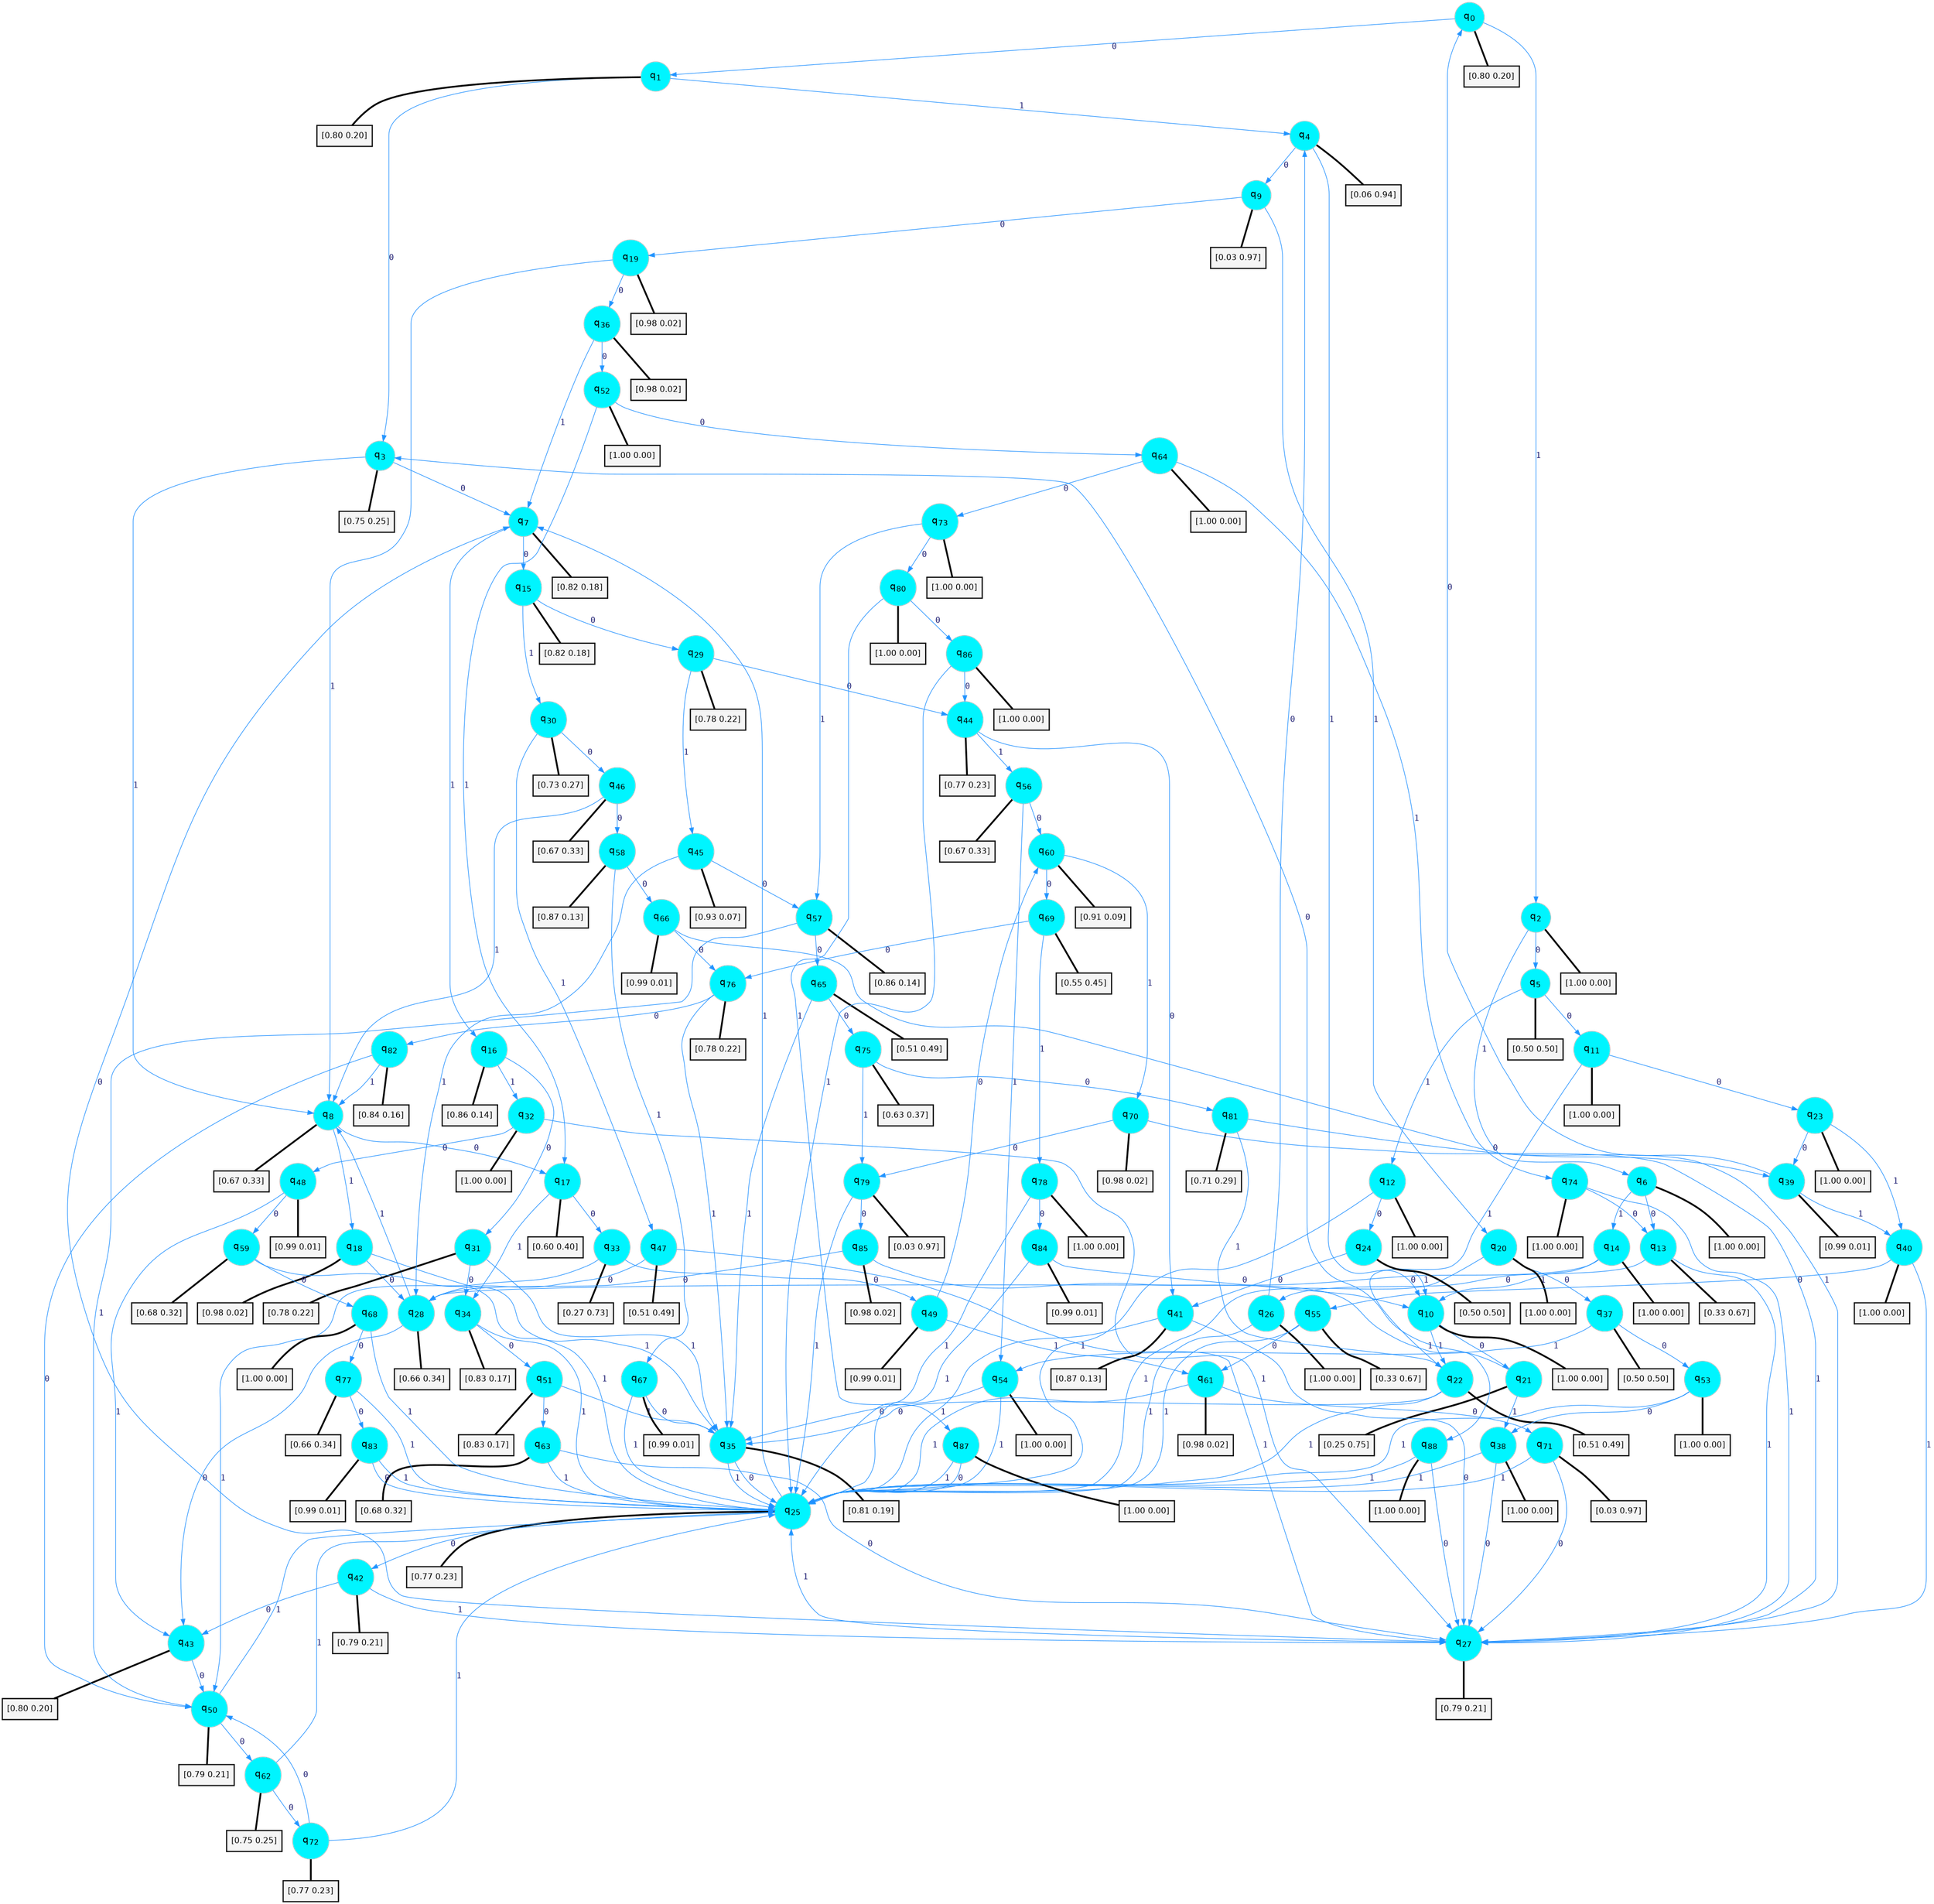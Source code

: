 digraph G {
graph [
bgcolor=transparent, dpi=300, rankdir=TD, size="40,25"];
node [
color=gray, fillcolor=turquoise1, fontcolor=black, fontname=Helvetica, fontsize=16, fontweight=bold, shape=circle, style=filled];
edge [
arrowsize=1, color=dodgerblue1, fontcolor=midnightblue, fontname=courier, fontweight=bold, penwidth=1, style=solid, weight=20];
0[label=<q<SUB>0</SUB>>];
1[label=<q<SUB>1</SUB>>];
2[label=<q<SUB>2</SUB>>];
3[label=<q<SUB>3</SUB>>];
4[label=<q<SUB>4</SUB>>];
5[label=<q<SUB>5</SUB>>];
6[label=<q<SUB>6</SUB>>];
7[label=<q<SUB>7</SUB>>];
8[label=<q<SUB>8</SUB>>];
9[label=<q<SUB>9</SUB>>];
10[label=<q<SUB>10</SUB>>];
11[label=<q<SUB>11</SUB>>];
12[label=<q<SUB>12</SUB>>];
13[label=<q<SUB>13</SUB>>];
14[label=<q<SUB>14</SUB>>];
15[label=<q<SUB>15</SUB>>];
16[label=<q<SUB>16</SUB>>];
17[label=<q<SUB>17</SUB>>];
18[label=<q<SUB>18</SUB>>];
19[label=<q<SUB>19</SUB>>];
20[label=<q<SUB>20</SUB>>];
21[label=<q<SUB>21</SUB>>];
22[label=<q<SUB>22</SUB>>];
23[label=<q<SUB>23</SUB>>];
24[label=<q<SUB>24</SUB>>];
25[label=<q<SUB>25</SUB>>];
26[label=<q<SUB>26</SUB>>];
27[label=<q<SUB>27</SUB>>];
28[label=<q<SUB>28</SUB>>];
29[label=<q<SUB>29</SUB>>];
30[label=<q<SUB>30</SUB>>];
31[label=<q<SUB>31</SUB>>];
32[label=<q<SUB>32</SUB>>];
33[label=<q<SUB>33</SUB>>];
34[label=<q<SUB>34</SUB>>];
35[label=<q<SUB>35</SUB>>];
36[label=<q<SUB>36</SUB>>];
37[label=<q<SUB>37</SUB>>];
38[label=<q<SUB>38</SUB>>];
39[label=<q<SUB>39</SUB>>];
40[label=<q<SUB>40</SUB>>];
41[label=<q<SUB>41</SUB>>];
42[label=<q<SUB>42</SUB>>];
43[label=<q<SUB>43</SUB>>];
44[label=<q<SUB>44</SUB>>];
45[label=<q<SUB>45</SUB>>];
46[label=<q<SUB>46</SUB>>];
47[label=<q<SUB>47</SUB>>];
48[label=<q<SUB>48</SUB>>];
49[label=<q<SUB>49</SUB>>];
50[label=<q<SUB>50</SUB>>];
51[label=<q<SUB>51</SUB>>];
52[label=<q<SUB>52</SUB>>];
53[label=<q<SUB>53</SUB>>];
54[label=<q<SUB>54</SUB>>];
55[label=<q<SUB>55</SUB>>];
56[label=<q<SUB>56</SUB>>];
57[label=<q<SUB>57</SUB>>];
58[label=<q<SUB>58</SUB>>];
59[label=<q<SUB>59</SUB>>];
60[label=<q<SUB>60</SUB>>];
61[label=<q<SUB>61</SUB>>];
62[label=<q<SUB>62</SUB>>];
63[label=<q<SUB>63</SUB>>];
64[label=<q<SUB>64</SUB>>];
65[label=<q<SUB>65</SUB>>];
66[label=<q<SUB>66</SUB>>];
67[label=<q<SUB>67</SUB>>];
68[label=<q<SUB>68</SUB>>];
69[label=<q<SUB>69</SUB>>];
70[label=<q<SUB>70</SUB>>];
71[label=<q<SUB>71</SUB>>];
72[label=<q<SUB>72</SUB>>];
73[label=<q<SUB>73</SUB>>];
74[label=<q<SUB>74</SUB>>];
75[label=<q<SUB>75</SUB>>];
76[label=<q<SUB>76</SUB>>];
77[label=<q<SUB>77</SUB>>];
78[label=<q<SUB>78</SUB>>];
79[label=<q<SUB>79</SUB>>];
80[label=<q<SUB>80</SUB>>];
81[label=<q<SUB>81</SUB>>];
82[label=<q<SUB>82</SUB>>];
83[label=<q<SUB>83</SUB>>];
84[label=<q<SUB>84</SUB>>];
85[label=<q<SUB>85</SUB>>];
86[label=<q<SUB>86</SUB>>];
87[label=<q<SUB>87</SUB>>];
88[label=<q<SUB>88</SUB>>];
89[label="[0.80 0.20]", shape=box,fontcolor=black, fontname=Helvetica, fontsize=14, penwidth=2, fillcolor=whitesmoke,color=black];
90[label="[0.80 0.20]", shape=box,fontcolor=black, fontname=Helvetica, fontsize=14, penwidth=2, fillcolor=whitesmoke,color=black];
91[label="[1.00 0.00]", shape=box,fontcolor=black, fontname=Helvetica, fontsize=14, penwidth=2, fillcolor=whitesmoke,color=black];
92[label="[0.75 0.25]", shape=box,fontcolor=black, fontname=Helvetica, fontsize=14, penwidth=2, fillcolor=whitesmoke,color=black];
93[label="[0.06 0.94]", shape=box,fontcolor=black, fontname=Helvetica, fontsize=14, penwidth=2, fillcolor=whitesmoke,color=black];
94[label="[0.50 0.50]", shape=box,fontcolor=black, fontname=Helvetica, fontsize=14, penwidth=2, fillcolor=whitesmoke,color=black];
95[label="[1.00 0.00]", shape=box,fontcolor=black, fontname=Helvetica, fontsize=14, penwidth=2, fillcolor=whitesmoke,color=black];
96[label="[0.82 0.18]", shape=box,fontcolor=black, fontname=Helvetica, fontsize=14, penwidth=2, fillcolor=whitesmoke,color=black];
97[label="[0.67 0.33]", shape=box,fontcolor=black, fontname=Helvetica, fontsize=14, penwidth=2, fillcolor=whitesmoke,color=black];
98[label="[0.03 0.97]", shape=box,fontcolor=black, fontname=Helvetica, fontsize=14, penwidth=2, fillcolor=whitesmoke,color=black];
99[label="[1.00 0.00]", shape=box,fontcolor=black, fontname=Helvetica, fontsize=14, penwidth=2, fillcolor=whitesmoke,color=black];
100[label="[1.00 0.00]", shape=box,fontcolor=black, fontname=Helvetica, fontsize=14, penwidth=2, fillcolor=whitesmoke,color=black];
101[label="[1.00 0.00]", shape=box,fontcolor=black, fontname=Helvetica, fontsize=14, penwidth=2, fillcolor=whitesmoke,color=black];
102[label="[0.33 0.67]", shape=box,fontcolor=black, fontname=Helvetica, fontsize=14, penwidth=2, fillcolor=whitesmoke,color=black];
103[label="[1.00 0.00]", shape=box,fontcolor=black, fontname=Helvetica, fontsize=14, penwidth=2, fillcolor=whitesmoke,color=black];
104[label="[0.82 0.18]", shape=box,fontcolor=black, fontname=Helvetica, fontsize=14, penwidth=2, fillcolor=whitesmoke,color=black];
105[label="[0.86 0.14]", shape=box,fontcolor=black, fontname=Helvetica, fontsize=14, penwidth=2, fillcolor=whitesmoke,color=black];
106[label="[0.60 0.40]", shape=box,fontcolor=black, fontname=Helvetica, fontsize=14, penwidth=2, fillcolor=whitesmoke,color=black];
107[label="[0.98 0.02]", shape=box,fontcolor=black, fontname=Helvetica, fontsize=14, penwidth=2, fillcolor=whitesmoke,color=black];
108[label="[0.98 0.02]", shape=box,fontcolor=black, fontname=Helvetica, fontsize=14, penwidth=2, fillcolor=whitesmoke,color=black];
109[label="[1.00 0.00]", shape=box,fontcolor=black, fontname=Helvetica, fontsize=14, penwidth=2, fillcolor=whitesmoke,color=black];
110[label="[0.25 0.75]", shape=box,fontcolor=black, fontname=Helvetica, fontsize=14, penwidth=2, fillcolor=whitesmoke,color=black];
111[label="[0.51 0.49]", shape=box,fontcolor=black, fontname=Helvetica, fontsize=14, penwidth=2, fillcolor=whitesmoke,color=black];
112[label="[1.00 0.00]", shape=box,fontcolor=black, fontname=Helvetica, fontsize=14, penwidth=2, fillcolor=whitesmoke,color=black];
113[label="[0.50 0.50]", shape=box,fontcolor=black, fontname=Helvetica, fontsize=14, penwidth=2, fillcolor=whitesmoke,color=black];
114[label="[0.77 0.23]", shape=box,fontcolor=black, fontname=Helvetica, fontsize=14, penwidth=2, fillcolor=whitesmoke,color=black];
115[label="[1.00 0.00]", shape=box,fontcolor=black, fontname=Helvetica, fontsize=14, penwidth=2, fillcolor=whitesmoke,color=black];
116[label="[0.79 0.21]", shape=box,fontcolor=black, fontname=Helvetica, fontsize=14, penwidth=2, fillcolor=whitesmoke,color=black];
117[label="[0.66 0.34]", shape=box,fontcolor=black, fontname=Helvetica, fontsize=14, penwidth=2, fillcolor=whitesmoke,color=black];
118[label="[0.78 0.22]", shape=box,fontcolor=black, fontname=Helvetica, fontsize=14, penwidth=2, fillcolor=whitesmoke,color=black];
119[label="[0.73 0.27]", shape=box,fontcolor=black, fontname=Helvetica, fontsize=14, penwidth=2, fillcolor=whitesmoke,color=black];
120[label="[0.78 0.22]", shape=box,fontcolor=black, fontname=Helvetica, fontsize=14, penwidth=2, fillcolor=whitesmoke,color=black];
121[label="[1.00 0.00]", shape=box,fontcolor=black, fontname=Helvetica, fontsize=14, penwidth=2, fillcolor=whitesmoke,color=black];
122[label="[0.27 0.73]", shape=box,fontcolor=black, fontname=Helvetica, fontsize=14, penwidth=2, fillcolor=whitesmoke,color=black];
123[label="[0.83 0.17]", shape=box,fontcolor=black, fontname=Helvetica, fontsize=14, penwidth=2, fillcolor=whitesmoke,color=black];
124[label="[0.81 0.19]", shape=box,fontcolor=black, fontname=Helvetica, fontsize=14, penwidth=2, fillcolor=whitesmoke,color=black];
125[label="[0.98 0.02]", shape=box,fontcolor=black, fontname=Helvetica, fontsize=14, penwidth=2, fillcolor=whitesmoke,color=black];
126[label="[0.50 0.50]", shape=box,fontcolor=black, fontname=Helvetica, fontsize=14, penwidth=2, fillcolor=whitesmoke,color=black];
127[label="[1.00 0.00]", shape=box,fontcolor=black, fontname=Helvetica, fontsize=14, penwidth=2, fillcolor=whitesmoke,color=black];
128[label="[0.99 0.01]", shape=box,fontcolor=black, fontname=Helvetica, fontsize=14, penwidth=2, fillcolor=whitesmoke,color=black];
129[label="[1.00 0.00]", shape=box,fontcolor=black, fontname=Helvetica, fontsize=14, penwidth=2, fillcolor=whitesmoke,color=black];
130[label="[0.87 0.13]", shape=box,fontcolor=black, fontname=Helvetica, fontsize=14, penwidth=2, fillcolor=whitesmoke,color=black];
131[label="[0.79 0.21]", shape=box,fontcolor=black, fontname=Helvetica, fontsize=14, penwidth=2, fillcolor=whitesmoke,color=black];
132[label="[0.80 0.20]", shape=box,fontcolor=black, fontname=Helvetica, fontsize=14, penwidth=2, fillcolor=whitesmoke,color=black];
133[label="[0.77 0.23]", shape=box,fontcolor=black, fontname=Helvetica, fontsize=14, penwidth=2, fillcolor=whitesmoke,color=black];
134[label="[0.93 0.07]", shape=box,fontcolor=black, fontname=Helvetica, fontsize=14, penwidth=2, fillcolor=whitesmoke,color=black];
135[label="[0.67 0.33]", shape=box,fontcolor=black, fontname=Helvetica, fontsize=14, penwidth=2, fillcolor=whitesmoke,color=black];
136[label="[0.51 0.49]", shape=box,fontcolor=black, fontname=Helvetica, fontsize=14, penwidth=2, fillcolor=whitesmoke,color=black];
137[label="[0.99 0.01]", shape=box,fontcolor=black, fontname=Helvetica, fontsize=14, penwidth=2, fillcolor=whitesmoke,color=black];
138[label="[0.99 0.01]", shape=box,fontcolor=black, fontname=Helvetica, fontsize=14, penwidth=2, fillcolor=whitesmoke,color=black];
139[label="[0.79 0.21]", shape=box,fontcolor=black, fontname=Helvetica, fontsize=14, penwidth=2, fillcolor=whitesmoke,color=black];
140[label="[0.83 0.17]", shape=box,fontcolor=black, fontname=Helvetica, fontsize=14, penwidth=2, fillcolor=whitesmoke,color=black];
141[label="[1.00 0.00]", shape=box,fontcolor=black, fontname=Helvetica, fontsize=14, penwidth=2, fillcolor=whitesmoke,color=black];
142[label="[1.00 0.00]", shape=box,fontcolor=black, fontname=Helvetica, fontsize=14, penwidth=2, fillcolor=whitesmoke,color=black];
143[label="[1.00 0.00]", shape=box,fontcolor=black, fontname=Helvetica, fontsize=14, penwidth=2, fillcolor=whitesmoke,color=black];
144[label="[0.33 0.67]", shape=box,fontcolor=black, fontname=Helvetica, fontsize=14, penwidth=2, fillcolor=whitesmoke,color=black];
145[label="[0.67 0.33]", shape=box,fontcolor=black, fontname=Helvetica, fontsize=14, penwidth=2, fillcolor=whitesmoke,color=black];
146[label="[0.86 0.14]", shape=box,fontcolor=black, fontname=Helvetica, fontsize=14, penwidth=2, fillcolor=whitesmoke,color=black];
147[label="[0.87 0.13]", shape=box,fontcolor=black, fontname=Helvetica, fontsize=14, penwidth=2, fillcolor=whitesmoke,color=black];
148[label="[0.68 0.32]", shape=box,fontcolor=black, fontname=Helvetica, fontsize=14, penwidth=2, fillcolor=whitesmoke,color=black];
149[label="[0.91 0.09]", shape=box,fontcolor=black, fontname=Helvetica, fontsize=14, penwidth=2, fillcolor=whitesmoke,color=black];
150[label="[0.98 0.02]", shape=box,fontcolor=black, fontname=Helvetica, fontsize=14, penwidth=2, fillcolor=whitesmoke,color=black];
151[label="[0.75 0.25]", shape=box,fontcolor=black, fontname=Helvetica, fontsize=14, penwidth=2, fillcolor=whitesmoke,color=black];
152[label="[0.68 0.32]", shape=box,fontcolor=black, fontname=Helvetica, fontsize=14, penwidth=2, fillcolor=whitesmoke,color=black];
153[label="[1.00 0.00]", shape=box,fontcolor=black, fontname=Helvetica, fontsize=14, penwidth=2, fillcolor=whitesmoke,color=black];
154[label="[0.51 0.49]", shape=box,fontcolor=black, fontname=Helvetica, fontsize=14, penwidth=2, fillcolor=whitesmoke,color=black];
155[label="[0.99 0.01]", shape=box,fontcolor=black, fontname=Helvetica, fontsize=14, penwidth=2, fillcolor=whitesmoke,color=black];
156[label="[0.99 0.01]", shape=box,fontcolor=black, fontname=Helvetica, fontsize=14, penwidth=2, fillcolor=whitesmoke,color=black];
157[label="[1.00 0.00]", shape=box,fontcolor=black, fontname=Helvetica, fontsize=14, penwidth=2, fillcolor=whitesmoke,color=black];
158[label="[0.55 0.45]", shape=box,fontcolor=black, fontname=Helvetica, fontsize=14, penwidth=2, fillcolor=whitesmoke,color=black];
159[label="[0.98 0.02]", shape=box,fontcolor=black, fontname=Helvetica, fontsize=14, penwidth=2, fillcolor=whitesmoke,color=black];
160[label="[0.03 0.97]", shape=box,fontcolor=black, fontname=Helvetica, fontsize=14, penwidth=2, fillcolor=whitesmoke,color=black];
161[label="[0.77 0.23]", shape=box,fontcolor=black, fontname=Helvetica, fontsize=14, penwidth=2, fillcolor=whitesmoke,color=black];
162[label="[1.00 0.00]", shape=box,fontcolor=black, fontname=Helvetica, fontsize=14, penwidth=2, fillcolor=whitesmoke,color=black];
163[label="[1.00 0.00]", shape=box,fontcolor=black, fontname=Helvetica, fontsize=14, penwidth=2, fillcolor=whitesmoke,color=black];
164[label="[0.63 0.37]", shape=box,fontcolor=black, fontname=Helvetica, fontsize=14, penwidth=2, fillcolor=whitesmoke,color=black];
165[label="[0.78 0.22]", shape=box,fontcolor=black, fontname=Helvetica, fontsize=14, penwidth=2, fillcolor=whitesmoke,color=black];
166[label="[0.66 0.34]", shape=box,fontcolor=black, fontname=Helvetica, fontsize=14, penwidth=2, fillcolor=whitesmoke,color=black];
167[label="[1.00 0.00]", shape=box,fontcolor=black, fontname=Helvetica, fontsize=14, penwidth=2, fillcolor=whitesmoke,color=black];
168[label="[0.03 0.97]", shape=box,fontcolor=black, fontname=Helvetica, fontsize=14, penwidth=2, fillcolor=whitesmoke,color=black];
169[label="[1.00 0.00]", shape=box,fontcolor=black, fontname=Helvetica, fontsize=14, penwidth=2, fillcolor=whitesmoke,color=black];
170[label="[0.71 0.29]", shape=box,fontcolor=black, fontname=Helvetica, fontsize=14, penwidth=2, fillcolor=whitesmoke,color=black];
171[label="[0.84 0.16]", shape=box,fontcolor=black, fontname=Helvetica, fontsize=14, penwidth=2, fillcolor=whitesmoke,color=black];
172[label="[0.99 0.01]", shape=box,fontcolor=black, fontname=Helvetica, fontsize=14, penwidth=2, fillcolor=whitesmoke,color=black];
173[label="[0.99 0.01]", shape=box,fontcolor=black, fontname=Helvetica, fontsize=14, penwidth=2, fillcolor=whitesmoke,color=black];
174[label="[0.98 0.02]", shape=box,fontcolor=black, fontname=Helvetica, fontsize=14, penwidth=2, fillcolor=whitesmoke,color=black];
175[label="[1.00 0.00]", shape=box,fontcolor=black, fontname=Helvetica, fontsize=14, penwidth=2, fillcolor=whitesmoke,color=black];
176[label="[1.00 0.00]", shape=box,fontcolor=black, fontname=Helvetica, fontsize=14, penwidth=2, fillcolor=whitesmoke,color=black];
177[label="[1.00 0.00]", shape=box,fontcolor=black, fontname=Helvetica, fontsize=14, penwidth=2, fillcolor=whitesmoke,color=black];
0->1 [label=0];
0->2 [label=1];
0->89 [arrowhead=none, penwidth=3,color=black];
1->3 [label=0];
1->4 [label=1];
1->90 [arrowhead=none, penwidth=3,color=black];
2->5 [label=0];
2->6 [label=1];
2->91 [arrowhead=none, penwidth=3,color=black];
3->7 [label=0];
3->8 [label=1];
3->92 [arrowhead=none, penwidth=3,color=black];
4->9 [label=0];
4->10 [label=1];
4->93 [arrowhead=none, penwidth=3,color=black];
5->11 [label=0];
5->12 [label=1];
5->94 [arrowhead=none, penwidth=3,color=black];
6->13 [label=0];
6->14 [label=1];
6->95 [arrowhead=none, penwidth=3,color=black];
7->15 [label=0];
7->16 [label=1];
7->96 [arrowhead=none, penwidth=3,color=black];
8->17 [label=0];
8->18 [label=1];
8->97 [arrowhead=none, penwidth=3,color=black];
9->19 [label=0];
9->20 [label=1];
9->98 [arrowhead=none, penwidth=3,color=black];
10->21 [label=0];
10->22 [label=1];
10->99 [arrowhead=none, penwidth=3,color=black];
11->23 [label=0];
11->22 [label=1];
11->100 [arrowhead=none, penwidth=3,color=black];
12->24 [label=0];
12->25 [label=1];
12->101 [arrowhead=none, penwidth=3,color=black];
13->26 [label=0];
13->27 [label=1];
13->102 [arrowhead=none, penwidth=3,color=black];
14->28 [label=0];
14->10 [label=1];
14->103 [arrowhead=none, penwidth=3,color=black];
15->29 [label=0];
15->30 [label=1];
15->104 [arrowhead=none, penwidth=3,color=black];
16->31 [label=0];
16->32 [label=1];
16->105 [arrowhead=none, penwidth=3,color=black];
17->33 [label=0];
17->34 [label=1];
17->106 [arrowhead=none, penwidth=3,color=black];
18->28 [label=0];
18->35 [label=1];
18->107 [arrowhead=none, penwidth=3,color=black];
19->36 [label=0];
19->8 [label=1];
19->108 [arrowhead=none, penwidth=3,color=black];
20->37 [label=0];
20->25 [label=1];
20->109 [arrowhead=none, penwidth=3,color=black];
21->3 [label=0];
21->38 [label=1];
21->110 [arrowhead=none, penwidth=3,color=black];
22->35 [label=0];
22->25 [label=1];
22->111 [arrowhead=none, penwidth=3,color=black];
23->39 [label=0];
23->40 [label=1];
23->112 [arrowhead=none, penwidth=3,color=black];
24->41 [label=0];
24->10 [label=1];
24->113 [arrowhead=none, penwidth=3,color=black];
25->42 [label=0];
25->7 [label=1];
25->114 [arrowhead=none, penwidth=3,color=black];
26->4 [label=0];
26->25 [label=1];
26->115 [arrowhead=none, penwidth=3,color=black];
27->7 [label=0];
27->25 [label=1];
27->116 [arrowhead=none, penwidth=3,color=black];
28->43 [label=0];
28->8 [label=1];
28->117 [arrowhead=none, penwidth=3,color=black];
29->44 [label=0];
29->45 [label=1];
29->118 [arrowhead=none, penwidth=3,color=black];
30->46 [label=0];
30->47 [label=1];
30->119 [arrowhead=none, penwidth=3,color=black];
31->34 [label=0];
31->35 [label=1];
31->120 [arrowhead=none, penwidth=3,color=black];
32->48 [label=0];
32->27 [label=1];
32->121 [arrowhead=none, penwidth=3,color=black];
33->49 [label=0];
33->50 [label=1];
33->122 [arrowhead=none, penwidth=3,color=black];
34->51 [label=0];
34->25 [label=1];
34->123 [arrowhead=none, penwidth=3,color=black];
35->25 [label=0];
35->25 [label=1];
35->124 [arrowhead=none, penwidth=3,color=black];
36->52 [label=0];
36->7 [label=1];
36->125 [arrowhead=none, penwidth=3,color=black];
37->53 [label=0];
37->54 [label=1];
37->126 [arrowhead=none, penwidth=3,color=black];
38->27 [label=0];
38->25 [label=1];
38->127 [arrowhead=none, penwidth=3,color=black];
39->0 [label=0];
39->40 [label=1];
39->128 [arrowhead=none, penwidth=3,color=black];
40->55 [label=0];
40->27 [label=1];
40->129 [arrowhead=none, penwidth=3,color=black];
41->27 [label=0];
41->25 [label=1];
41->130 [arrowhead=none, penwidth=3,color=black];
42->43 [label=0];
42->27 [label=1];
42->131 [arrowhead=none, penwidth=3,color=black];
43->50 [label=0];
43->132 [arrowhead=none, penwidth=3,color=black];
44->41 [label=0];
44->56 [label=1];
44->133 [arrowhead=none, penwidth=3,color=black];
45->57 [label=0];
45->28 [label=1];
45->134 [arrowhead=none, penwidth=3,color=black];
46->58 [label=0];
46->8 [label=1];
46->135 [arrowhead=none, penwidth=3,color=black];
47->28 [label=0];
47->27 [label=1];
47->136 [arrowhead=none, penwidth=3,color=black];
48->59 [label=0];
48->43 [label=1];
48->137 [arrowhead=none, penwidth=3,color=black];
49->60 [label=0];
49->61 [label=1];
49->138 [arrowhead=none, penwidth=3,color=black];
50->62 [label=0];
50->25 [label=1];
50->139 [arrowhead=none, penwidth=3,color=black];
51->63 [label=0];
51->35 [label=1];
51->140 [arrowhead=none, penwidth=3,color=black];
52->64 [label=0];
52->17 [label=1];
52->141 [arrowhead=none, penwidth=3,color=black];
53->38 [label=0];
53->25 [label=1];
53->142 [arrowhead=none, penwidth=3,color=black];
54->35 [label=0];
54->25 [label=1];
54->143 [arrowhead=none, penwidth=3,color=black];
55->61 [label=0];
55->25 [label=1];
55->144 [arrowhead=none, penwidth=3,color=black];
56->60 [label=0];
56->54 [label=1];
56->145 [arrowhead=none, penwidth=3,color=black];
57->65 [label=0];
57->50 [label=1];
57->146 [arrowhead=none, penwidth=3,color=black];
58->66 [label=0];
58->67 [label=1];
58->147 [arrowhead=none, penwidth=3,color=black];
59->68 [label=0];
59->25 [label=1];
59->148 [arrowhead=none, penwidth=3,color=black];
60->69 [label=0];
60->70 [label=1];
60->149 [arrowhead=none, penwidth=3,color=black];
61->71 [label=0];
61->25 [label=1];
61->150 [arrowhead=none, penwidth=3,color=black];
62->72 [label=0];
62->25 [label=1];
62->151 [arrowhead=none, penwidth=3,color=black];
63->27 [label=0];
63->25 [label=1];
63->152 [arrowhead=none, penwidth=3,color=black];
64->73 [label=0];
64->74 [label=1];
64->153 [arrowhead=none, penwidth=3,color=black];
65->75 [label=0];
65->35 [label=1];
65->154 [arrowhead=none, penwidth=3,color=black];
66->76 [label=0];
66->27 [label=1];
66->155 [arrowhead=none, penwidth=3,color=black];
67->35 [label=0];
67->25 [label=1];
67->156 [arrowhead=none, penwidth=3,color=black];
68->77 [label=0];
68->25 [label=1];
68->157 [arrowhead=none, penwidth=3,color=black];
69->76 [label=0];
69->78 [label=1];
69->158 [arrowhead=none, penwidth=3,color=black];
70->79 [label=0];
70->27 [label=1];
70->159 [arrowhead=none, penwidth=3,color=black];
71->27 [label=0];
71->25 [label=1];
71->160 [arrowhead=none, penwidth=3,color=black];
72->50 [label=0];
72->25 [label=1];
72->161 [arrowhead=none, penwidth=3,color=black];
73->80 [label=0];
73->57 [label=1];
73->162 [arrowhead=none, penwidth=3,color=black];
74->13 [label=0];
74->27 [label=1];
74->163 [arrowhead=none, penwidth=3,color=black];
75->81 [label=0];
75->79 [label=1];
75->164 [arrowhead=none, penwidth=3,color=black];
76->82 [label=0];
76->35 [label=1];
76->165 [arrowhead=none, penwidth=3,color=black];
77->83 [label=0];
77->25 [label=1];
77->166 [arrowhead=none, penwidth=3,color=black];
78->84 [label=0];
78->25 [label=1];
78->167 [arrowhead=none, penwidth=3,color=black];
79->85 [label=0];
79->25 [label=1];
79->168 [arrowhead=none, penwidth=3,color=black];
80->86 [label=0];
80->87 [label=1];
80->169 [arrowhead=none, penwidth=3,color=black];
81->39 [label=0];
81->22 [label=1];
81->170 [arrowhead=none, penwidth=3,color=black];
82->50 [label=0];
82->8 [label=1];
82->171 [arrowhead=none, penwidth=3,color=black];
83->25 [label=0];
83->25 [label=1];
83->172 [arrowhead=none, penwidth=3,color=black];
84->10 [label=0];
84->25 [label=1];
84->173 [arrowhead=none, penwidth=3,color=black];
85->28 [label=0];
85->88 [label=1];
85->174 [arrowhead=none, penwidth=3,color=black];
86->44 [label=0];
86->25 [label=1];
86->175 [arrowhead=none, penwidth=3,color=black];
87->25 [label=0];
87->25 [label=1];
87->176 [arrowhead=none, penwidth=3,color=black];
88->27 [label=0];
88->25 [label=1];
88->177 [arrowhead=none, penwidth=3,color=black];
}
